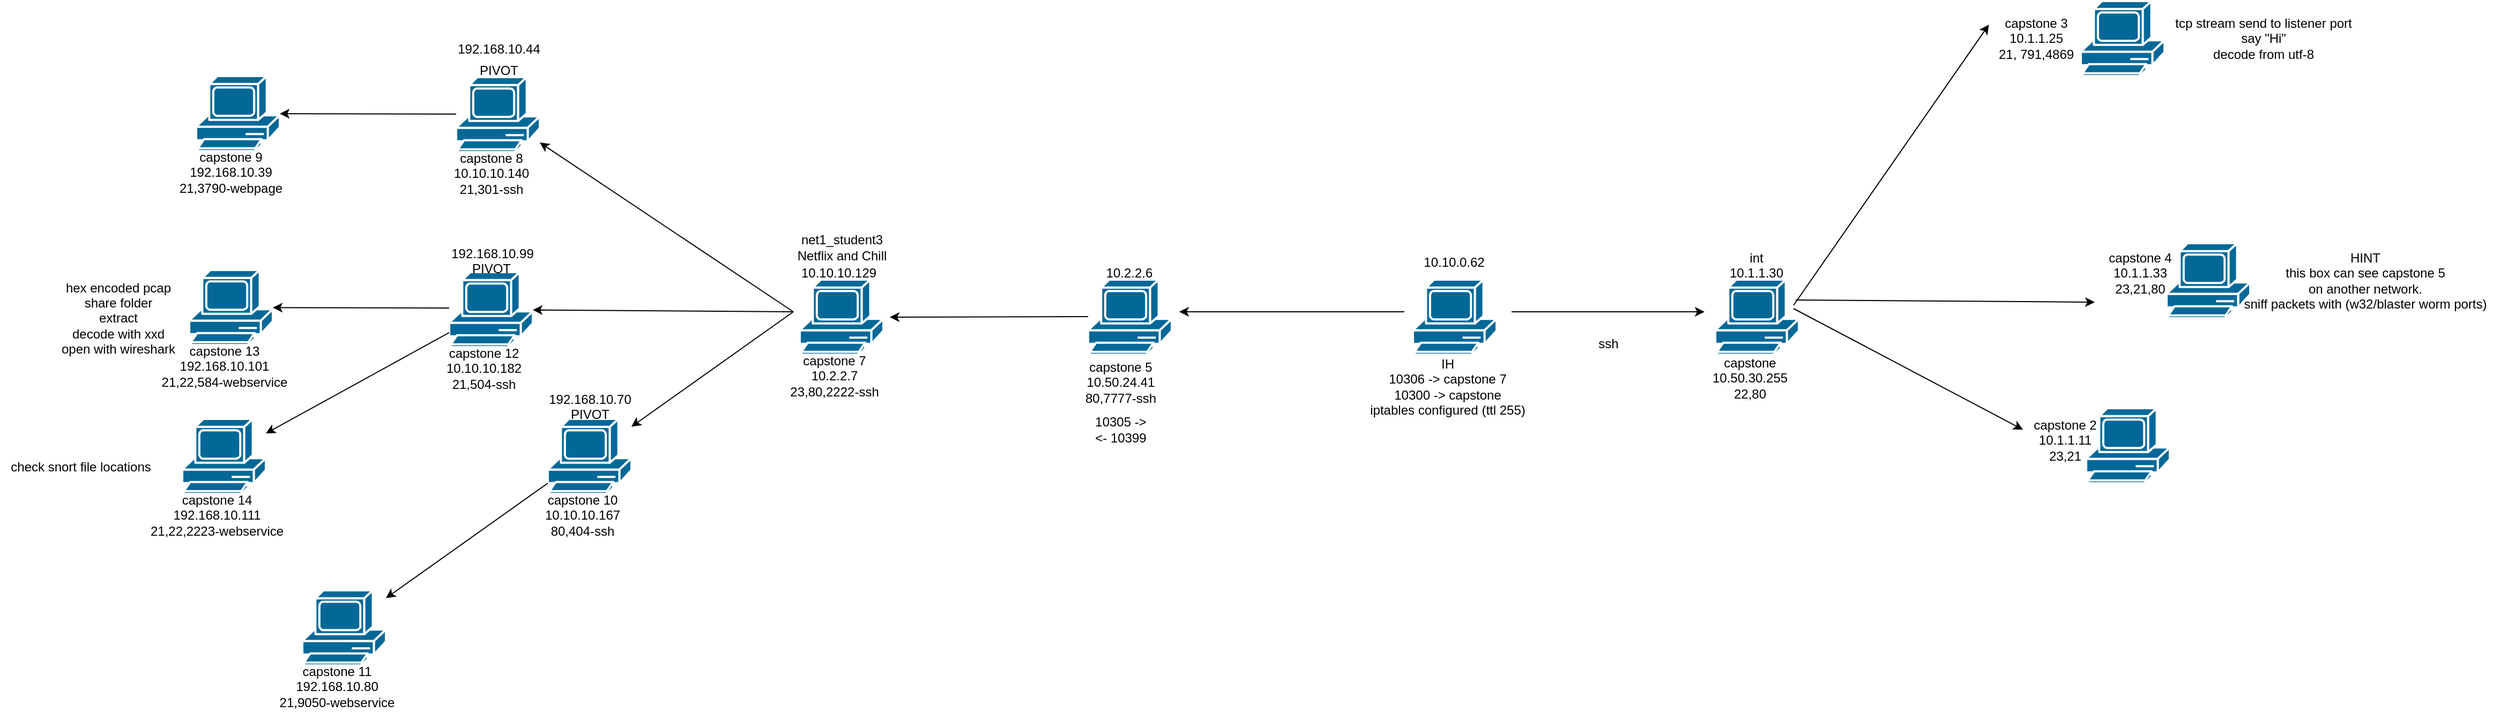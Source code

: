 <mxfile version="21.1.7" type="github">
  <diagram name="Page-1" id="vGIemAL4wM8tcvDryLeF">
    <mxGraphModel dx="4291" dy="1136" grid="1" gridSize="10" guides="1" tooltips="1" connect="1" arrows="1" fold="1" page="1" pageScale="1" pageWidth="850" pageHeight="1100" math="0" shadow="0">
      <root>
        <mxCell id="0" />
        <mxCell id="1" parent="0" />
        <mxCell id="LG9q_AJQi__nY7LJM-45-2" value="" style="shape=mxgraph.cisco.computers_and_peripherals.pc;sketch=0;html=1;pointerEvents=1;dashed=0;fillColor=#036897;strokeColor=#ffffff;strokeWidth=2;verticalLabelPosition=bottom;verticalAlign=top;align=center;outlineConnect=0;" vertex="1" parent="1">
          <mxGeometry x="530" y="270" width="78" height="70" as="geometry" />
        </mxCell>
        <mxCell id="LG9q_AJQi__nY7LJM-45-3" value="" style="shape=mxgraph.cisco.computers_and_peripherals.pc;sketch=0;html=1;pointerEvents=1;dashed=0;fillColor=#036897;strokeColor=#ffffff;strokeWidth=2;verticalLabelPosition=bottom;verticalAlign=top;align=center;outlineConnect=0;" vertex="1" parent="1">
          <mxGeometry x="248" y="270" width="78" height="70" as="geometry" />
        </mxCell>
        <mxCell id="LG9q_AJQi__nY7LJM-45-4" value="" style="endArrow=classic;html=1;rounded=0;" edge="1" parent="1">
          <mxGeometry width="50" height="50" relative="1" as="geometry">
            <mxPoint x="340" y="300" as="sourcePoint" />
            <mxPoint x="520" y="300" as="targetPoint" />
          </mxGeometry>
        </mxCell>
        <mxCell id="LG9q_AJQi__nY7LJM-45-5" value="&lt;div&gt;IH&lt;/div&gt;&lt;div&gt;10306 -&amp;gt; capstone 7&lt;br&gt;&lt;/div&gt;&lt;div&gt;10300 -&amp;gt; capstone&lt;/div&gt;&lt;div&gt;iptables configured (ttl 255)&lt;br&gt;&lt;/div&gt;" style="text;html=1;align=center;verticalAlign=middle;resizable=0;points=[];autosize=1;strokeColor=none;fillColor=none;" vertex="1" parent="1">
          <mxGeometry x="195" y="335" width="170" height="70" as="geometry" />
        </mxCell>
        <mxCell id="LG9q_AJQi__nY7LJM-45-6" value="&lt;div&gt;capstone&lt;/div&gt;&lt;div&gt;10.50.30.255&lt;/div&gt;&lt;div&gt;22,80&lt;br&gt;&lt;/div&gt;" style="text;html=1;align=center;verticalAlign=middle;resizable=0;points=[];autosize=1;strokeColor=none;fillColor=none;" vertex="1" parent="1">
          <mxGeometry x="517" y="332" width="90" height="60" as="geometry" />
        </mxCell>
        <mxCell id="LG9q_AJQi__nY7LJM-45-7" value="ssh" style="text;html=1;align=center;verticalAlign=middle;resizable=0;points=[];autosize=1;strokeColor=none;fillColor=none;" vertex="1" parent="1">
          <mxGeometry x="410" y="315" width="40" height="30" as="geometry" />
        </mxCell>
        <mxCell id="LG9q_AJQi__nY7LJM-45-8" value="" style="shape=mxgraph.cisco.computers_and_peripherals.pc;sketch=0;html=1;pointerEvents=1;dashed=0;fillColor=#036897;strokeColor=#ffffff;strokeWidth=2;verticalLabelPosition=bottom;verticalAlign=top;align=center;outlineConnect=0;" vertex="1" parent="1">
          <mxGeometry x="951" y="236" width="78" height="70" as="geometry" />
        </mxCell>
        <mxCell id="LG9q_AJQi__nY7LJM-45-9" value="" style="shape=mxgraph.cisco.computers_and_peripherals.pc;sketch=0;html=1;pointerEvents=1;dashed=0;fillColor=#036897;strokeColor=#ffffff;strokeWidth=2;verticalLabelPosition=bottom;verticalAlign=top;align=center;outlineConnect=0;" vertex="1" parent="1">
          <mxGeometry x="876" y="390" width="78" height="70" as="geometry" />
        </mxCell>
        <mxCell id="LG9q_AJQi__nY7LJM-45-11" value="" style="shape=mxgraph.cisco.computers_and_peripherals.pc;sketch=0;html=1;pointerEvents=1;dashed=0;fillColor=#036897;strokeColor=#ffffff;strokeWidth=2;verticalLabelPosition=bottom;verticalAlign=top;align=center;outlineConnect=0;" vertex="1" parent="1">
          <mxGeometry x="871" y="10" width="78" height="70" as="geometry" />
        </mxCell>
        <mxCell id="LG9q_AJQi__nY7LJM-45-14" value="&lt;div&gt;capstone 4&lt;br&gt;&lt;/div&gt;&lt;div&gt;10.1.1.33&lt;/div&gt;&lt;div&gt;23,21,80&lt;br&gt;&lt;/div&gt;" style="text;html=1;align=center;verticalAlign=middle;resizable=0;points=[];autosize=1;strokeColor=none;fillColor=none;" vertex="1" parent="1">
          <mxGeometry x="886" y="234" width="80" height="60" as="geometry" />
        </mxCell>
        <mxCell id="LG9q_AJQi__nY7LJM-45-15" value="&lt;div&gt;capstone 2&lt;br&gt;&lt;/div&gt;&lt;div&gt;10.1.1.11&lt;/div&gt;&lt;div&gt;23,21&lt;br&gt;&lt;/div&gt;" style="text;html=1;align=center;verticalAlign=middle;resizable=0;points=[];autosize=1;strokeColor=none;fillColor=none;" vertex="1" parent="1">
          <mxGeometry x="816" y="390" width="80" height="60" as="geometry" />
        </mxCell>
        <mxCell id="LG9q_AJQi__nY7LJM-45-17" value="&lt;div&gt;capstone 3&lt;br&gt;&lt;/div&gt;&lt;div&gt;10.1.1.25&lt;/div&gt;&lt;div&gt;21, 791,4869&lt;br&gt;&lt;/div&gt;" style="text;html=1;align=center;verticalAlign=middle;resizable=0;points=[];autosize=1;strokeColor=none;fillColor=none;" vertex="1" parent="1">
          <mxGeometry x="784" y="15" width="90" height="60" as="geometry" />
        </mxCell>
        <mxCell id="LG9q_AJQi__nY7LJM-45-19" value="&lt;div&gt;int&lt;br&gt;&lt;/div&gt;&lt;div&gt;10.1.1.30&lt;/div&gt;&lt;div&gt;&lt;br&gt;&lt;/div&gt;" style="text;html=1;align=center;verticalAlign=middle;resizable=0;points=[];autosize=1;strokeColor=none;fillColor=none;" vertex="1" parent="1">
          <mxGeometry x="533" y="234" width="70" height="60" as="geometry" />
        </mxCell>
        <mxCell id="LG9q_AJQi__nY7LJM-45-20" value="&lt;div&gt;HINT&lt;/div&gt;&lt;div&gt;this box can see capstone 5 &lt;br&gt;&lt;/div&gt;&lt;div&gt;on another network.&lt;/div&gt;&lt;div&gt;sniff packets with (w32/blaster worm ports)&lt;br&gt;&lt;/div&gt;" style="text;html=1;align=center;verticalAlign=middle;resizable=0;points=[];autosize=1;strokeColor=none;fillColor=none;" vertex="1" parent="1">
          <mxGeometry x="1011" y="236" width="250" height="70" as="geometry" />
        </mxCell>
        <mxCell id="LG9q_AJQi__nY7LJM-45-21" value="&lt;div&gt;tcp stream send to listener port&lt;/div&gt;&lt;div&gt;say &quot;Hi&quot;&lt;/div&gt;&lt;div&gt;decode from utf-8&lt;br&gt;&lt;/div&gt;" style="text;html=1;align=center;verticalAlign=middle;resizable=0;points=[];autosize=1;strokeColor=none;fillColor=none;" vertex="1" parent="1">
          <mxGeometry x="946" y="15" width="190" height="60" as="geometry" />
        </mxCell>
        <mxCell id="LG9q_AJQi__nY7LJM-45-22" value="" style="endArrow=classic;html=1;rounded=0;entryX=0.014;entryY=0.283;entryDx=0;entryDy=0;entryPerimeter=0;" edge="1" parent="1" target="LG9q_AJQi__nY7LJM-45-17">
          <mxGeometry width="50" height="50" relative="1" as="geometry">
            <mxPoint x="603" y="294" as="sourcePoint" />
            <mxPoint x="840" y="294" as="targetPoint" />
          </mxGeometry>
        </mxCell>
        <mxCell id="LG9q_AJQi__nY7LJM-45-23" value="" style="endArrow=classic;html=1;rounded=0;exitX=1;exitY=1.05;exitDx=0;exitDy=0;exitPerimeter=0;entryX=0.013;entryY=0.333;entryDx=0;entryDy=0;entryPerimeter=0;" edge="1" parent="1" source="LG9q_AJQi__nY7LJM-45-19" target="LG9q_AJQi__nY7LJM-45-15">
          <mxGeometry width="50" height="50" relative="1" as="geometry">
            <mxPoint x="613" y="304" as="sourcePoint" />
            <mxPoint x="710" y="410" as="targetPoint" />
          </mxGeometry>
        </mxCell>
        <mxCell id="LG9q_AJQi__nY7LJM-45-24" value="" style="endArrow=classic;html=1;rounded=0;exitX=1.029;exitY=0.917;exitDx=0;exitDy=0;exitPerimeter=0;entryX=-0.025;entryY=0.95;entryDx=0;entryDy=0;entryPerimeter=0;" edge="1" parent="1" source="LG9q_AJQi__nY7LJM-45-19" target="LG9q_AJQi__nY7LJM-45-14">
          <mxGeometry width="50" height="50" relative="1" as="geometry">
            <mxPoint x="623" y="314" as="sourcePoint" />
            <mxPoint x="710" y="200" as="targetPoint" />
          </mxGeometry>
        </mxCell>
        <mxCell id="LG9q_AJQi__nY7LJM-45-29" value="" style="shape=mxgraph.cisco.computers_and_peripherals.pc;sketch=0;html=1;pointerEvents=1;dashed=0;fillColor=#036897;strokeColor=#ffffff;strokeWidth=2;verticalLabelPosition=bottom;verticalAlign=top;align=center;outlineConnect=0;" vertex="1" parent="1">
          <mxGeometry x="-55" y="270" width="78" height="70" as="geometry" />
        </mxCell>
        <mxCell id="LG9q_AJQi__nY7LJM-45-30" value="&lt;div&gt;&lt;br&gt;&lt;/div&gt;&lt;div&gt;capstone 5&lt;br&gt;&lt;/div&gt;&lt;div&gt;10.50.24.41&lt;/div&gt;&lt;div&gt;80,7777-ssh&lt;/div&gt;&lt;div&gt;&lt;br&gt;&lt;/div&gt;" style="text;html=1;align=center;verticalAlign=middle;resizable=0;points=[];autosize=1;strokeColor=none;fillColor=none;" vertex="1" parent="1">
          <mxGeometry x="-70" y="321" width="90" height="90" as="geometry" />
        </mxCell>
        <mxCell id="LG9q_AJQi__nY7LJM-45-31" value="" style="endArrow=classic;html=1;rounded=0;" edge="1" parent="1">
          <mxGeometry width="50" height="50" relative="1" as="geometry">
            <mxPoint x="240" y="300" as="sourcePoint" />
            <mxPoint x="30" y="300" as="targetPoint" />
          </mxGeometry>
        </mxCell>
        <mxCell id="LG9q_AJQi__nY7LJM-45-32" value="" style="shape=mxgraph.cisco.computers_and_peripherals.pc;sketch=0;html=1;pointerEvents=1;dashed=0;fillColor=#036897;strokeColor=#ffffff;strokeWidth=2;verticalLabelPosition=bottom;verticalAlign=top;align=center;outlineConnect=0;" vertex="1" parent="1">
          <mxGeometry x="-324" y="270" width="78" height="70" as="geometry" />
        </mxCell>
        <mxCell id="LG9q_AJQi__nY7LJM-45-37" value="" style="endArrow=classic;html=1;rounded=0;" edge="1" parent="1">
          <mxGeometry width="50" height="50" relative="1" as="geometry">
            <mxPoint x="-55" y="304.5" as="sourcePoint" />
            <mxPoint x="-240" y="305" as="targetPoint" />
          </mxGeometry>
        </mxCell>
        <mxCell id="LG9q_AJQi__nY7LJM-45-38" value="&lt;div&gt;capstone 7&lt;br&gt;&lt;/div&gt;&lt;div&gt;10.2.2.7&lt;/div&gt;&lt;div&gt;23,80,2222-ssh&lt;br&gt;&lt;/div&gt;" style="text;html=1;align=center;verticalAlign=middle;resizable=0;points=[];autosize=1;strokeColor=none;fillColor=none;" vertex="1" parent="1">
          <mxGeometry x="-347" y="330" width="110" height="60" as="geometry" />
        </mxCell>
        <mxCell id="LG9q_AJQi__nY7LJM-45-39" value="10.10.0.62" style="text;html=1;align=center;verticalAlign=middle;resizable=0;points=[];autosize=1;strokeColor=none;fillColor=none;" vertex="1" parent="1">
          <mxGeometry x="246" y="239" width="80" height="30" as="geometry" />
        </mxCell>
        <mxCell id="LG9q_AJQi__nY7LJM-45-41" value="10.2.2.6" style="text;html=1;align=center;verticalAlign=middle;resizable=0;points=[];autosize=1;strokeColor=none;fillColor=none;" vertex="1" parent="1">
          <mxGeometry x="-52" y="249" width="70" height="30" as="geometry" />
        </mxCell>
        <mxCell id="LG9q_AJQi__nY7LJM-45-42" value="&lt;div&gt;net1_student3&lt;/div&gt;&lt;div&gt;Netflix and Chill&lt;br&gt;&lt;/div&gt;" style="text;html=1;align=center;verticalAlign=middle;resizable=0;points=[];autosize=1;strokeColor=none;fillColor=none;" vertex="1" parent="1">
          <mxGeometry x="-340" y="220" width="110" height="40" as="geometry" />
        </mxCell>
        <mxCell id="LG9q_AJQi__nY7LJM-45-43" value="" style="shape=mxgraph.cisco.computers_and_peripherals.pc;sketch=0;html=1;pointerEvents=1;dashed=0;fillColor=#036897;strokeColor=#ffffff;strokeWidth=2;verticalLabelPosition=bottom;verticalAlign=top;align=center;outlineConnect=0;" vertex="1" parent="1">
          <mxGeometry x="-644.5" y="81" width="78" height="70" as="geometry" />
        </mxCell>
        <mxCell id="LG9q_AJQi__nY7LJM-45-44" value="" style="endArrow=classic;html=1;rounded=0;" edge="1" parent="1" target="LG9q_AJQi__nY7LJM-45-43">
          <mxGeometry width="50" height="50" relative="1" as="geometry">
            <mxPoint x="-330" y="300" as="sourcePoint" />
            <mxPoint x="-554" y="215" as="targetPoint" />
          </mxGeometry>
        </mxCell>
        <mxCell id="LG9q_AJQi__nY7LJM-45-45" value="&lt;div&gt;capstone 8&lt;br&gt;&lt;/div&gt;&lt;div&gt;10.10.10.140&lt;/div&gt;&lt;div&gt;21,301-ssh&lt;br&gt;&lt;/div&gt;" style="text;html=1;align=center;verticalAlign=middle;resizable=0;points=[];autosize=1;strokeColor=none;fillColor=none;" vertex="1" parent="1">
          <mxGeometry x="-657.5" y="141" width="90" height="60" as="geometry" />
        </mxCell>
        <mxCell id="LG9q_AJQi__nY7LJM-45-46" value="&lt;div&gt;10305 -&amp;gt;&lt;/div&gt;&lt;div&gt;&amp;lt;- 10399&lt;br&gt;&lt;/div&gt;" style="text;html=1;align=center;verticalAlign=middle;resizable=0;points=[];autosize=1;strokeColor=none;fillColor=none;" vertex="1" parent="1">
          <mxGeometry x="-60" y="390" width="70" height="40" as="geometry" />
        </mxCell>
        <mxCell id="LG9q_AJQi__nY7LJM-45-47" value="" style="shape=mxgraph.cisco.computers_and_peripherals.pc;sketch=0;html=1;pointerEvents=1;dashed=0;fillColor=#036897;strokeColor=#ffffff;strokeWidth=2;verticalLabelPosition=bottom;verticalAlign=top;align=center;outlineConnect=0;" vertex="1" parent="1">
          <mxGeometry x="-651" y="263" width="78" height="70" as="geometry" />
        </mxCell>
        <mxCell id="LG9q_AJQi__nY7LJM-45-48" value="&lt;div&gt;capstone 12&lt;/div&gt;&lt;div&gt;10.10.10.182&lt;/div&gt;&lt;div&gt;21,504-ssh&lt;br&gt;&lt;/div&gt;" style="text;html=1;align=center;verticalAlign=middle;resizable=0;points=[];autosize=1;strokeColor=none;fillColor=none;" vertex="1" parent="1">
          <mxGeometry x="-664" y="323" width="90" height="60" as="geometry" />
        </mxCell>
        <mxCell id="LG9q_AJQi__nY7LJM-45-49" value="" style="endArrow=classic;html=1;rounded=0;" edge="1" parent="1" target="LG9q_AJQi__nY7LJM-45-47">
          <mxGeometry width="50" height="50" relative="1" as="geometry">
            <mxPoint x="-330" y="300" as="sourcePoint" />
            <mxPoint x="-554" y="165" as="targetPoint" />
          </mxGeometry>
        </mxCell>
        <mxCell id="LG9q_AJQi__nY7LJM-45-50" value="PIVOT" style="text;html=1;align=center;verticalAlign=middle;resizable=0;points=[];autosize=1;strokeColor=none;fillColor=none;" vertex="1" parent="1">
          <mxGeometry x="-635.5" y="60" width="60" height="30" as="geometry" />
        </mxCell>
        <mxCell id="LG9q_AJQi__nY7LJM-45-51" value="PIVOT" style="text;html=1;align=center;verticalAlign=middle;resizable=0;points=[];autosize=1;strokeColor=none;fillColor=none;" vertex="1" parent="1">
          <mxGeometry x="-642" y="245" width="60" height="30" as="geometry" />
        </mxCell>
        <mxCell id="LG9q_AJQi__nY7LJM-45-52" value="" style="shape=mxgraph.cisco.computers_and_peripherals.pc;sketch=0;html=1;pointerEvents=1;dashed=0;fillColor=#036897;strokeColor=#ffffff;strokeWidth=2;verticalLabelPosition=bottom;verticalAlign=top;align=center;outlineConnect=0;" vertex="1" parent="1">
          <mxGeometry x="-887" y="80" width="78" height="70" as="geometry" />
        </mxCell>
        <mxCell id="LG9q_AJQi__nY7LJM-45-53" value="" style="endArrow=classic;html=1;rounded=0;" edge="1" parent="1" target="LG9q_AJQi__nY7LJM-45-52">
          <mxGeometry width="50" height="50" relative="1" as="geometry">
            <mxPoint x="-644.5" y="115.5" as="sourcePoint" />
            <mxPoint x="-829.5" y="116" as="targetPoint" />
          </mxGeometry>
        </mxCell>
        <mxCell id="LG9q_AJQi__nY7LJM-45-54" value="&lt;div&gt;capstone 9&lt;br&gt;&lt;/div&gt;&lt;div&gt;192.168.10.39&lt;/div&gt;&lt;div&gt;21,3790-webpage&lt;br&gt;&lt;/div&gt;" style="text;html=1;align=center;verticalAlign=middle;resizable=0;points=[];autosize=1;strokeColor=none;fillColor=none;" vertex="1" parent="1">
          <mxGeometry x="-915" y="140" width="120" height="60" as="geometry" />
        </mxCell>
        <mxCell id="LG9q_AJQi__nY7LJM-45-55" value="10.10.10.129" style="text;html=1;align=center;verticalAlign=middle;resizable=0;points=[];autosize=1;strokeColor=none;fillColor=none;" vertex="1" parent="1">
          <mxGeometry x="-333" y="249" width="90" height="30" as="geometry" />
        </mxCell>
        <mxCell id="LG9q_AJQi__nY7LJM-45-59" value="192.168.10.99" style="text;html=1;align=center;verticalAlign=middle;resizable=0;points=[];autosize=1;strokeColor=none;fillColor=none;" vertex="1" parent="1">
          <mxGeometry x="-661.5" y="231" width="100" height="30" as="geometry" />
        </mxCell>
        <mxCell id="LG9q_AJQi__nY7LJM-45-60" value="192.168.10.44" style="text;html=1;align=center;verticalAlign=middle;resizable=0;points=[];autosize=1;strokeColor=none;fillColor=none;" vertex="1" parent="1">
          <mxGeometry x="-655.5" y="40" width="100" height="30" as="geometry" />
        </mxCell>
        <mxCell id="LG9q_AJQi__nY7LJM-45-61" value="" style="shape=mxgraph.cisco.computers_and_peripherals.pc;sketch=0;html=1;pointerEvents=1;dashed=0;fillColor=#036897;strokeColor=#ffffff;strokeWidth=2;verticalLabelPosition=bottom;verticalAlign=top;align=center;outlineConnect=0;" vertex="1" parent="1">
          <mxGeometry x="-893.5" y="261" width="78" height="70" as="geometry" />
        </mxCell>
        <mxCell id="LG9q_AJQi__nY7LJM-45-62" value="" style="endArrow=classic;html=1;rounded=0;" edge="1" parent="1" target="LG9q_AJQi__nY7LJM-45-61">
          <mxGeometry width="50" height="50" relative="1" as="geometry">
            <mxPoint x="-651" y="296.5" as="sourcePoint" />
            <mxPoint x="-836" y="297" as="targetPoint" />
          </mxGeometry>
        </mxCell>
        <mxCell id="LG9q_AJQi__nY7LJM-45-63" value="&lt;div&gt;capstone 13&lt;br&gt;&lt;/div&gt;&lt;div&gt;192.168.10.101&lt;/div&gt;&lt;div&gt;21,22,584-webservice&lt;br&gt;&lt;/div&gt;" style="text;html=1;align=center;verticalAlign=middle;resizable=0;points=[];autosize=1;strokeColor=none;fillColor=none;" vertex="1" parent="1">
          <mxGeometry x="-931.5" y="321" width="140" height="60" as="geometry" />
        </mxCell>
        <mxCell id="LG9q_AJQi__nY7LJM-45-64" value="" style="shape=mxgraph.cisco.computers_and_peripherals.pc;sketch=0;html=1;pointerEvents=1;dashed=0;fillColor=#036897;strokeColor=#ffffff;strokeWidth=2;verticalLabelPosition=bottom;verticalAlign=top;align=center;outlineConnect=0;" vertex="1" parent="1">
          <mxGeometry x="-900" y="400" width="78" height="70" as="geometry" />
        </mxCell>
        <mxCell id="LG9q_AJQi__nY7LJM-45-65" value="" style="endArrow=classic;html=1;rounded=0;" edge="1" parent="1" target="LG9q_AJQi__nY7LJM-45-64" source="LG9q_AJQi__nY7LJM-45-47">
          <mxGeometry width="50" height="50" relative="1" as="geometry">
            <mxPoint x="-657.5" y="435.5" as="sourcePoint" />
            <mxPoint x="-842.5" y="436" as="targetPoint" />
          </mxGeometry>
        </mxCell>
        <mxCell id="LG9q_AJQi__nY7LJM-45-66" value="&lt;div&gt;capstone 14&lt;/div&gt;&lt;div&gt;192.168.10.111&lt;/div&gt;&lt;div&gt;21,22,2223-webservice&lt;br&gt;&lt;/div&gt;" style="text;html=1;align=center;verticalAlign=middle;resizable=0;points=[];autosize=1;strokeColor=none;fillColor=none;" vertex="1" parent="1">
          <mxGeometry x="-943" y="460" width="150" height="60" as="geometry" />
        </mxCell>
        <mxCell id="LG9q_AJQi__nY7LJM-45-68" value="&lt;div&gt;hex encoded pcap&lt;/div&gt;&lt;div&gt;share folder&lt;/div&gt;&lt;div&gt;extract&lt;/div&gt;&lt;div&gt;decode with xxd&lt;/div&gt;&lt;div&gt;open with wireshark&lt;br&gt;&lt;/div&gt;" style="text;html=1;align=center;verticalAlign=middle;resizable=0;points=[];autosize=1;strokeColor=none;fillColor=none;" vertex="1" parent="1">
          <mxGeometry x="-1025" y="261" width="130" height="90" as="geometry" />
        </mxCell>
        <mxCell id="LG9q_AJQi__nY7LJM-45-72" value="check snort file locations" style="text;html=1;align=center;verticalAlign=middle;resizable=0;points=[];autosize=1;strokeColor=none;fillColor=none;" vertex="1" parent="1">
          <mxGeometry x="-1070" y="430" width="150" height="30" as="geometry" />
        </mxCell>
        <mxCell id="LG9q_AJQi__nY7LJM-45-73" value="" style="shape=mxgraph.cisco.computers_and_peripherals.pc;sketch=0;html=1;pointerEvents=1;dashed=0;fillColor=#036897;strokeColor=#ffffff;strokeWidth=2;verticalLabelPosition=bottom;verticalAlign=top;align=center;outlineConnect=0;" vertex="1" parent="1">
          <mxGeometry x="-559" y="400" width="78" height="70" as="geometry" />
        </mxCell>
        <mxCell id="LG9q_AJQi__nY7LJM-45-74" value="" style="endArrow=classic;html=1;rounded=0;" edge="1" parent="1" target="LG9q_AJQi__nY7LJM-45-73">
          <mxGeometry width="50" height="50" relative="1" as="geometry">
            <mxPoint x="-330" y="300" as="sourcePoint" />
            <mxPoint x="-501.5" y="436" as="targetPoint" />
          </mxGeometry>
        </mxCell>
        <mxCell id="LG9q_AJQi__nY7LJM-45-75" value="&lt;div&gt;capstone 10&lt;br&gt;&lt;/div&gt;&lt;div&gt;10.10.10.167&lt;br&gt;&lt;/div&gt;&lt;div&gt;80,404-ssh&lt;br&gt;&lt;/div&gt;" style="text;html=1;align=center;verticalAlign=middle;resizable=0;points=[];autosize=1;strokeColor=none;fillColor=none;" vertex="1" parent="1">
          <mxGeometry x="-572" y="460" width="90" height="60" as="geometry" />
        </mxCell>
        <mxCell id="LG9q_AJQi__nY7LJM-45-76" value="PIVOT" style="text;html=1;align=center;verticalAlign=middle;resizable=0;points=[];autosize=1;strokeColor=none;fillColor=none;" vertex="1" parent="1">
          <mxGeometry x="-550" y="381" width="60" height="30" as="geometry" />
        </mxCell>
        <mxCell id="LG9q_AJQi__nY7LJM-45-77" value="" style="shape=mxgraph.cisco.computers_and_peripherals.pc;sketch=0;html=1;pointerEvents=1;dashed=0;fillColor=#036897;strokeColor=#ffffff;strokeWidth=2;verticalLabelPosition=bottom;verticalAlign=top;align=center;outlineConnect=0;" vertex="1" parent="1">
          <mxGeometry x="-788" y="560" width="78" height="70" as="geometry" />
        </mxCell>
        <mxCell id="LG9q_AJQi__nY7LJM-45-78" value="" style="endArrow=classic;html=1;rounded=0;" edge="1" parent="1" target="LG9q_AJQi__nY7LJM-45-77">
          <mxGeometry width="50" height="50" relative="1" as="geometry">
            <mxPoint x="-559" y="460" as="sourcePoint" />
            <mxPoint x="-730.5" y="596" as="targetPoint" />
          </mxGeometry>
        </mxCell>
        <mxCell id="LG9q_AJQi__nY7LJM-45-79" value="&lt;div&gt;capstone 11&lt;br&gt;&lt;/div&gt;&lt;div&gt;192.168.10.80&lt;br&gt;&lt;/div&gt;&lt;div&gt;21,9050-webservice&lt;br&gt;&lt;/div&gt;" style="text;html=1;align=center;verticalAlign=middle;resizable=0;points=[];autosize=1;strokeColor=none;fillColor=none;" vertex="1" parent="1">
          <mxGeometry x="-821" y="620" width="130" height="60" as="geometry" />
        </mxCell>
        <mxCell id="LG9q_AJQi__nY7LJM-45-80" value="192.168.10.70" style="text;html=1;align=center;verticalAlign=middle;resizable=0;points=[];autosize=1;strokeColor=none;fillColor=none;" vertex="1" parent="1">
          <mxGeometry x="-570" y="367" width="100" height="30" as="geometry" />
        </mxCell>
      </root>
    </mxGraphModel>
  </diagram>
</mxfile>
